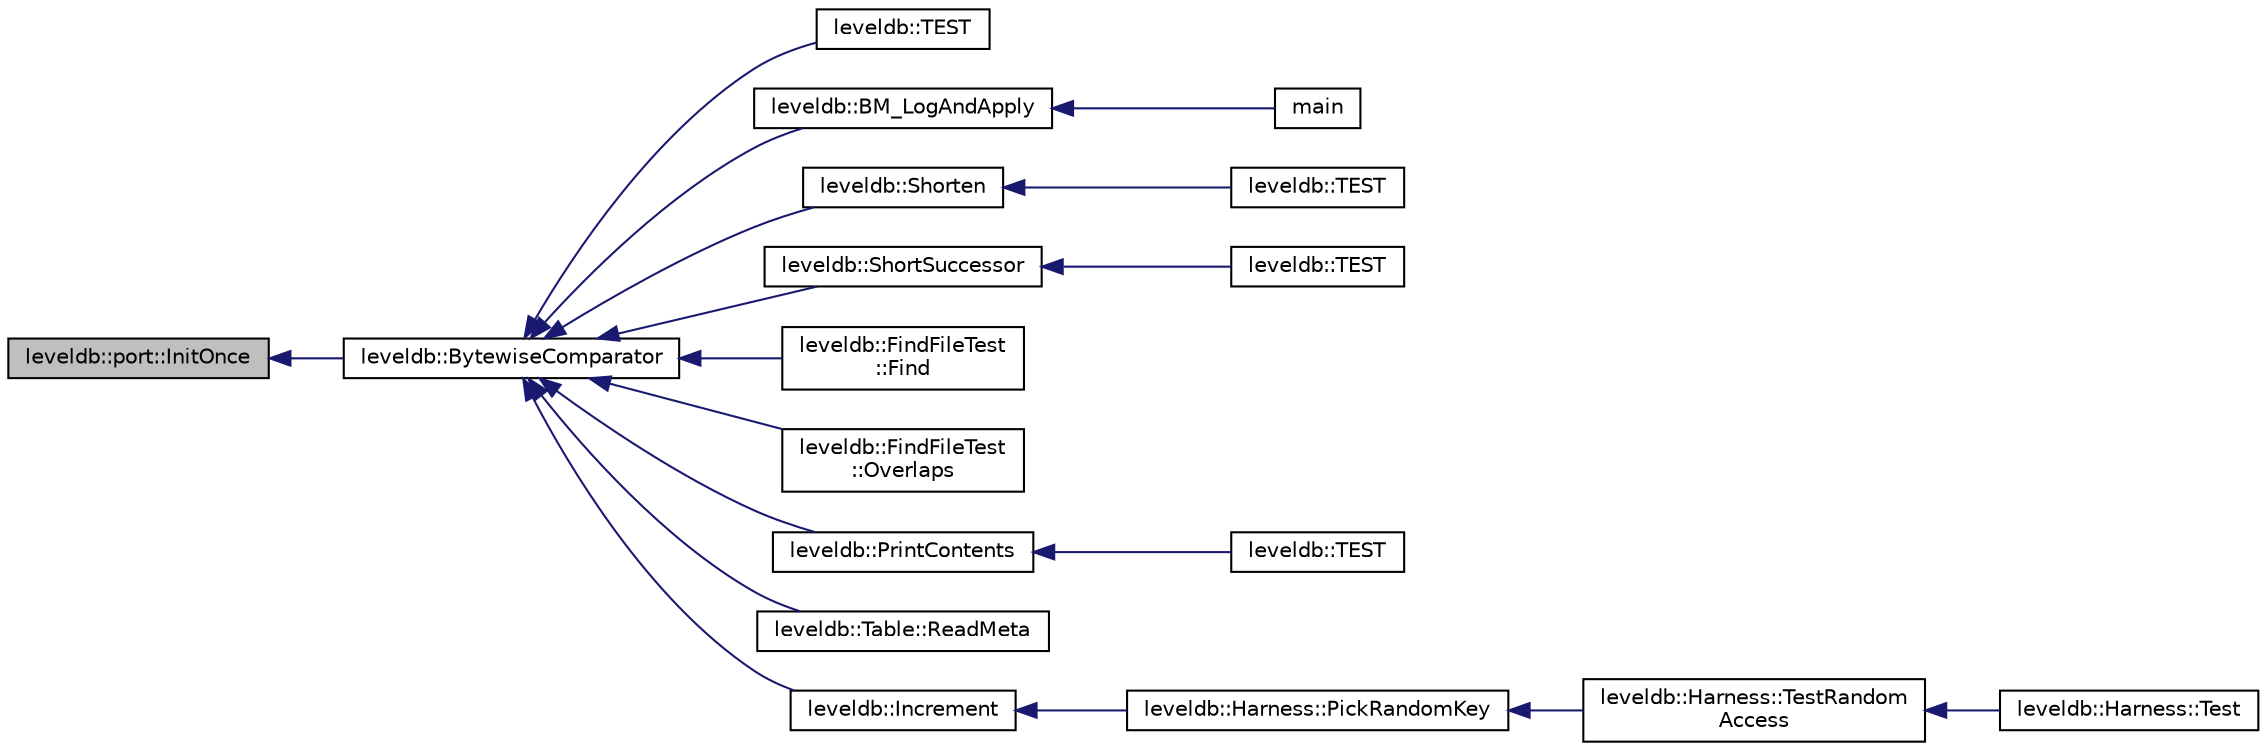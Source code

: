 digraph "leveldb::port::InitOnce"
{
  edge [fontname="Helvetica",fontsize="10",labelfontname="Helvetica",labelfontsize="10"];
  node [fontname="Helvetica",fontsize="10",shape=record];
  rankdir="LR";
  Node1 [label="leveldb::port::InitOnce",height=0.2,width=0.4,color="black", fillcolor="grey75", style="filled" fontcolor="black"];
  Node1 -> Node2 [dir="back",color="midnightblue",fontsize="10",style="solid"];
  Node2 [label="leveldb::BytewiseComparator",height=0.2,width=0.4,color="black", fillcolor="white", style="filled",URL="$namespaceleveldb.html#acd67740962c806afe8f4098cb153d25c"];
  Node2 -> Node3 [dir="back",color="midnightblue",fontsize="10",style="solid"];
  Node3 [label="leveldb::TEST",height=0.2,width=0.4,color="black", fillcolor="white", style="filled",URL="$namespaceleveldb.html#a5cd6c2754610c66f4dd998874482c80b"];
  Node2 -> Node4 [dir="back",color="midnightblue",fontsize="10",style="solid"];
  Node4 [label="leveldb::BM_LogAndApply",height=0.2,width=0.4,color="black", fillcolor="white", style="filled",URL="$namespaceleveldb.html#af9cf6ec167c9b6f25fd050ab6fb67a90"];
  Node4 -> Node5 [dir="back",color="midnightblue",fontsize="10",style="solid"];
  Node5 [label="main",height=0.2,width=0.4,color="black", fillcolor="white", style="filled",URL="$db__test_8cc.html#a3c04138a5bfe5d72780bb7e82a18e627"];
  Node2 -> Node6 [dir="back",color="midnightblue",fontsize="10",style="solid"];
  Node6 [label="leveldb::Shorten",height=0.2,width=0.4,color="black", fillcolor="white", style="filled",URL="$namespaceleveldb.html#ac7cf47fb2e3de741ca9a5c5d3ecea061"];
  Node6 -> Node7 [dir="back",color="midnightblue",fontsize="10",style="solid"];
  Node7 [label="leveldb::TEST",height=0.2,width=0.4,color="black", fillcolor="white", style="filled",URL="$namespaceleveldb.html#a88307bc8d4ac8ed2a4d1a530b24e255f"];
  Node2 -> Node8 [dir="back",color="midnightblue",fontsize="10",style="solid"];
  Node8 [label="leveldb::ShortSuccessor",height=0.2,width=0.4,color="black", fillcolor="white", style="filled",URL="$namespaceleveldb.html#a94e8c955ceebf1e1ff0cf1584cf747e3"];
  Node8 -> Node9 [dir="back",color="midnightblue",fontsize="10",style="solid"];
  Node9 [label="leveldb::TEST",height=0.2,width=0.4,color="black", fillcolor="white", style="filled",URL="$namespaceleveldb.html#abfb19a8fcd10a881d34dba3821434415"];
  Node2 -> Node10 [dir="back",color="midnightblue",fontsize="10",style="solid"];
  Node10 [label="leveldb::FindFileTest\l::Find",height=0.2,width=0.4,color="black", fillcolor="white", style="filled",URL="$classleveldb_1_1_find_file_test.html#a233fd8c1e1764f2572e03d28b1f58ae0"];
  Node2 -> Node11 [dir="back",color="midnightblue",fontsize="10",style="solid"];
  Node11 [label="leveldb::FindFileTest\l::Overlaps",height=0.2,width=0.4,color="black", fillcolor="white", style="filled",URL="$classleveldb_1_1_find_file_test.html#a617e51dc2e6acbe7d5bc6d0a7224ac51"];
  Node2 -> Node12 [dir="back",color="midnightblue",fontsize="10",style="solid"];
  Node12 [label="leveldb::PrintContents",height=0.2,width=0.4,color="black", fillcolor="white", style="filled",URL="$namespaceleveldb.html#a188b9c5674c8e10ff619f01f454faaf6"];
  Node12 -> Node13 [dir="back",color="midnightblue",fontsize="10",style="solid"];
  Node13 [label="leveldb::TEST",height=0.2,width=0.4,color="black", fillcolor="white", style="filled",URL="$namespaceleveldb.html#a77a1389346b24fa9b5f9698400c865f6"];
  Node2 -> Node14 [dir="back",color="midnightblue",fontsize="10",style="solid"];
  Node14 [label="leveldb::Table::ReadMeta",height=0.2,width=0.4,color="black", fillcolor="white", style="filled",URL="$classleveldb_1_1_table.html#ac7b765e08d8285b2019e1faa6905368e"];
  Node2 -> Node15 [dir="back",color="midnightblue",fontsize="10",style="solid"];
  Node15 [label="leveldb::Increment",height=0.2,width=0.4,color="black", fillcolor="white", style="filled",URL="$namespaceleveldb.html#a7746f46abb723036dfe99697f22ebc6a"];
  Node15 -> Node16 [dir="back",color="midnightblue",fontsize="10",style="solid"];
  Node16 [label="leveldb::Harness::PickRandomKey",height=0.2,width=0.4,color="black", fillcolor="white", style="filled",URL="$classleveldb_1_1_harness.html#ab6f2d80f97eb56fc65d4a9177cd86c03"];
  Node16 -> Node17 [dir="back",color="midnightblue",fontsize="10",style="solid"];
  Node17 [label="leveldb::Harness::TestRandom\lAccess",height=0.2,width=0.4,color="black", fillcolor="white", style="filled",URL="$classleveldb_1_1_harness.html#adb4b24bd89b600a67b0cd52ff64af9cd"];
  Node17 -> Node18 [dir="back",color="midnightblue",fontsize="10",style="solid"];
  Node18 [label="leveldb::Harness::Test",height=0.2,width=0.4,color="black", fillcolor="white", style="filled",URL="$classleveldb_1_1_harness.html#a78dbb5352b51e22bbc449bad7c1a9176"];
}
